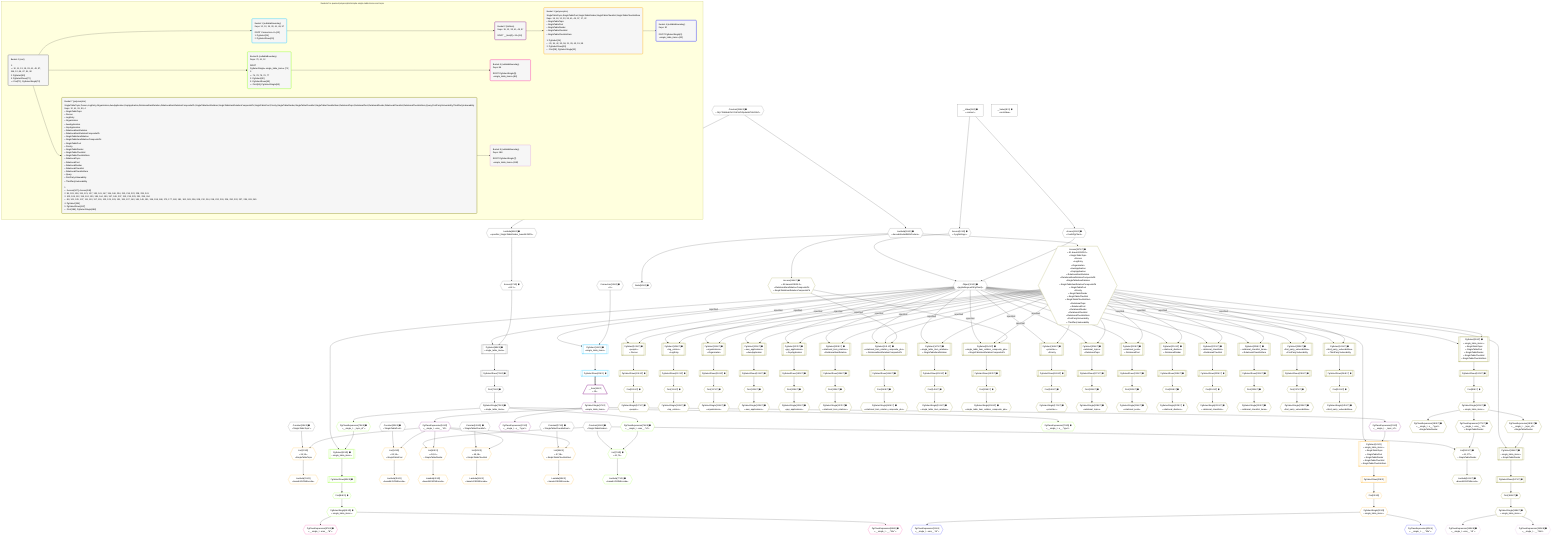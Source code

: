 %%{init: {'themeVariables': { 'fontSize': '12px'}}}%%
graph TD
    classDef path fill:#eee,stroke:#000,color:#000
    classDef plan fill:#fff,stroke-width:1px,color:#000
    classDef itemplan fill:#fff,stroke-width:2px,color:#000
    classDef unbatchedplan fill:#dff,stroke-width:1px,color:#000
    classDef sideeffectplan fill:#fcc,stroke-width:2px,color:#000
    classDef bucket fill:#f6f6f6,color:#000,stroke-width:2px,text-align:left


    %% plan dependencies
    Object12{{"Object[12∈0] ➊<br />ᐸ{pgSettings,withPgClient}ᐳ"}}:::plan
    Access10{{"Access[10∈0] ➊<br />ᐸ2.pgSettingsᐳ"}}:::plan
    Access11{{"Access[11∈0] ➊<br />ᐸ2.withPgClientᐳ"}}:::plan
    Access10 & Access11 --> Object12
    PgSelect69[["PgSelect[69∈0] ➊<br />ᐸsingle_table_itemsᐳ"]]:::plan
    Access67{{"Access[67∈0] ➊<br />ᐸ66.1ᐳ"}}:::plan
    Object12 -->|rejectNull| PgSelect69
    Access67 --> PgSelect69
    __Value2["__Value[2∈0] ➊<br />ᐸcontextᐳ"]:::plan
    __Value2 --> Access10
    __Value2 --> Access11
    Lambda66{{"Lambda[66∈0] ➊<br />ᐸspecifier_SingleTableDivider_base64JSONᐳ"}}:::plan
    Constant246{{"Constant[246∈0] ➊<br />ᐸ'WyJTaW5nbGVUYWJsZURpdmlkZXIiLDNd'ᐳ"}}:::plan
    Constant246 --> Lambda66
    Lambda66 --> Access67
    First71{{"First[71∈0] ➊"}}:::plan
    PgSelectRows72[["PgSelectRows[72∈0] ➊"]]:::plan
    PgSelectRows72 --> First71
    PgSelect69 --> PgSelectRows72
    PgSelectSingle73{{"PgSelectSingle[73∈0] ➊<br />ᐸsingle_table_itemsᐳ"}}:::plan
    First71 --> PgSelectSingle73
    Node90{{"Node[90∈0] ➊"}}:::plan
    Lambda91{{"Lambda[91∈0] ➊<br />ᐸdecodeNodeIdWithCodecsᐳ"}}:::plan
    Lambda91 --> Node90
    Constant246 --> Lambda91
    __Value4["__Value[4∈0] ➊<br />ᐸrootValueᐳ"]:::plan
    Connection13{{"Connection[13∈0] ➊<br />ᐸ9ᐳ"}}:::plan
    Constant19{{"Constant[19∈0] ➊<br />ᐸ'SingleTableTopic'ᐳ"}}:::plan
    Constant33{{"Constant[33∈0] ➊<br />ᐸ'SingleTablePost'ᐳ"}}:::plan
    Constant41{{"Constant[41∈0] ➊<br />ᐸ'SingleTableDivider'ᐳ"}}:::plan
    Constant49{{"Constant[49∈0] ➊<br />ᐸ'SingleTableChecklist'ᐳ"}}:::plan
    Constant57{{"Constant[57∈0] ➊<br />ᐸ'SingleTableChecklistItem'ᐳ"}}:::plan
    PgSelect14[["PgSelect[14∈1] ➊<br />ᐸsingle_table_itemsᐳ"]]:::plan
    Object12 & Connection13 --> PgSelect14
    PgSelectRows15[["PgSelectRows[15∈1] ➊"]]:::plan
    PgSelect14 --> PgSelectRows15
    __Item16[/"__Item[16∈2]<br />ᐸ15ᐳ"\]:::itemplan
    PgSelectRows15 ==> __Item16
    PgSelectSingle17{{"PgSelectSingle[17∈2]<br />ᐸsingle_table_itemsᐳ"}}:::plan
    __Item16 --> PgSelectSingle17
    PgClassExpression18{{"PgClassExpression[18∈2]<br />ᐸ__single_t...ems__.”id”ᐳ"}}:::plan
    PgSelectSingle17 --> PgClassExpression18
    PgClassExpression22{{"PgClassExpression[22∈2]<br />ᐸ__single_t...s__.”type”ᐳ"}}:::plan
    PgSelectSingle17 --> PgClassExpression22
    PgClassExpression23{{"PgClassExpression[23∈2]<br />ᐸ__single_t..._topic_id”ᐳ"}}:::plan
    PgSelectSingle17 --> PgClassExpression23
    List20{{"List[20∈3]<br />ᐸ19,18ᐳ<br />ᐳSingleTableTopic"}}:::plan
    Constant19 & PgClassExpression18 --> List20
    PgSelect24[["PgSelect[24∈3]<br />ᐸsingle_table_itemsᐳ<br />ᐳSingleTableTopic<br />ᐳSingleTablePost<br />ᐳSingleTableDivider<br />ᐳSingleTableChecklist<br />ᐳSingleTableChecklistItem"]]:::plan
    Object12 & PgClassExpression23 --> PgSelect24
    List34{{"List[34∈3]<br />ᐸ33,18ᐳ<br />ᐳSingleTablePost"}}:::plan
    Constant33 & PgClassExpression18 --> List34
    List42{{"List[42∈3]<br />ᐸ41,18ᐳ<br />ᐳSingleTableDivider"}}:::plan
    Constant41 & PgClassExpression18 --> List42
    List50{{"List[50∈3]<br />ᐸ49,18ᐳ<br />ᐳSingleTableChecklist"}}:::plan
    Constant49 & PgClassExpression18 --> List50
    List58{{"List[58∈3]<br />ᐸ57,18ᐳ<br />ᐳSingleTableChecklistItem"}}:::plan
    Constant57 & PgClassExpression18 --> List58
    Lambda21{{"Lambda[21∈3]<br />ᐸbase64JSONEncodeᐳ"}}:::plan
    List20 --> Lambda21
    First28{{"First[28∈3]"}}:::plan
    PgSelectRows29[["PgSelectRows[29∈3]"]]:::plan
    PgSelectRows29 --> First28
    PgSelect24 --> PgSelectRows29
    PgSelectSingle30{{"PgSelectSingle[30∈3]<br />ᐸsingle_table_itemsᐳ"}}:::plan
    First28 --> PgSelectSingle30
    Lambda35{{"Lambda[35∈3]<br />ᐸbase64JSONEncodeᐳ"}}:::plan
    List34 --> Lambda35
    Lambda43{{"Lambda[43∈3]<br />ᐸbase64JSONEncodeᐳ"}}:::plan
    List42 --> Lambda43
    Lambda51{{"Lambda[51∈3]<br />ᐸbase64JSONEncodeᐳ"}}:::plan
    List50 --> Lambda51
    Lambda59{{"Lambda[59∈3]<br />ᐸbase64JSONEncodeᐳ"}}:::plan
    List58 --> Lambda59
    PgClassExpression31{{"PgClassExpression[31∈4]<br />ᐸ__single_t...ems__.”id”ᐳ"}}:::plan
    PgSelectSingle30 --> PgClassExpression31
    PgClassExpression32{{"PgClassExpression[32∈4]<br />ᐸ__single_t...__.”title”ᐳ"}}:::plan
    PgSelectSingle30 --> PgClassExpression32
    List76{{"List[76∈5] ➊<br />ᐸ41,74ᐳ"}}:::plan
    PgClassExpression74{{"PgClassExpression[74∈5] ➊<br />ᐸ__single_t...ems__.”id”ᐳ"}}:::plan
    Constant41 & PgClassExpression74 --> List76
    PgSelect80[["PgSelect[80∈5] ➊<br />ᐸsingle_table_itemsᐳ"]]:::plan
    PgClassExpression79{{"PgClassExpression[79∈5] ➊<br />ᐸ__single_t..._topic_id”ᐳ"}}:::plan
    Object12 & PgClassExpression79 --> PgSelect80
    PgSelectSingle73 --> PgClassExpression74
    Lambda77{{"Lambda[77∈5] ➊<br />ᐸbase64JSONEncodeᐳ"}}:::plan
    List76 --> Lambda77
    PgClassExpression78{{"PgClassExpression[78∈5] ➊<br />ᐸ__single_t...s__.”type”ᐳ"}}:::plan
    PgSelectSingle73 --> PgClassExpression78
    PgSelectSingle73 --> PgClassExpression79
    First84{{"First[84∈5] ➊"}}:::plan
    PgSelectRows85[["PgSelectRows[85∈5] ➊"]]:::plan
    PgSelectRows85 --> First84
    PgSelect80 --> PgSelectRows85
    PgSelectSingle86{{"PgSelectSingle[86∈5] ➊<br />ᐸsingle_table_itemsᐳ"}}:::plan
    First84 --> PgSelectSingle86
    PgClassExpression87{{"PgClassExpression[87∈6] ➊<br />ᐸ__single_t...ems__.”id”ᐳ"}}:::plan
    PgSelectSingle86 --> PgClassExpression87
    PgClassExpression88{{"PgClassExpression[88∈6] ➊<br />ᐸ__single_t...__.”title”ᐳ"}}:::plan
    PgSelectSingle86 --> PgClassExpression88
    PgSelect141[["PgSelect[141∈7] ➊<br />ᐸrelational_item_relation_composite_pksᐳ<br />ᐳRelationalItemRelationCompositePk"]]:::plan
    Access247{{"Access[247∈7] ➊<br />ᐸ91.base64JSON.1ᐳ<br />ᐳSingleTableTopic<br />ᐳPerson<br />ᐳLogEntry<br />ᐳOrganization<br />ᐳAwsApplication<br />ᐳGcpApplication<br />ᐳRelationalItemRelation<br />ᐳRelationalItemRelationCompositePk<br />ᐳSingleTableItemRelation<br />ᐳSingleTableItemRelationCompositePk<br />ᐳSingleTablePost<br />ᐳPriority<br />ᐳSingleTableDivider<br />ᐳSingleTableChecklist<br />ᐳSingleTableChecklistItem<br />ᐳRelationalTopic<br />ᐳRelationalPost<br />ᐳRelationalDivider<br />ᐳRelationalChecklist<br />ᐳRelationalChecklistItem<br />ᐳFirstPartyVulnerability<br />ᐳThirdPartyVulnerability"}}:::plan
    Access248{{"Access[248∈7] ➊<br />ᐸ91.base64JSON.2ᐳ<br />ᐳRelationalItemRelationCompositePk<br />ᐳSingleTableItemRelationCompositePk"}}:::plan
    Object12 -->|rejectNull| PgSelect141
    Access247 -->|rejectNull| PgSelect141
    Access248 --> PgSelect141
    PgSelect154[["PgSelect[154∈7] ➊<br />ᐸsingle_table_item_relation_composite_pksᐳ<br />ᐳSingleTableItemRelationCompositePk"]]:::plan
    Object12 -->|rejectNull| PgSelect154
    Access247 -->|rejectNull| PgSelect154
    Access248 --> PgSelect154
    PgSelect95[["PgSelect[95∈7] ➊<br />ᐸsingle_table_itemsᐳ<br />ᐳSingleTableTopic<br />ᐳSingleTablePost<br />ᐳSingleTableDivider<br />ᐳSingleTableChecklist<br />ᐳSingleTableChecklistItem"]]:::plan
    Object12 -->|rejectNull| PgSelect95
    Access247 --> PgSelect95
    PgSelect103[["PgSelect[103∈7] ➊<br />ᐸpeopleᐳ<br />ᐳPerson"]]:::plan
    Object12 -->|rejectNull| PgSelect103
    Access247 --> PgSelect103
    PgSelect109[["PgSelect[109∈7] ➊<br />ᐸlog_entriesᐳ<br />ᐳLogEntry"]]:::plan
    Object12 -->|rejectNull| PgSelect109
    Access247 --> PgSelect109
    PgSelect115[["PgSelect[115∈7] ➊<br />ᐸorganizationsᐳ<br />ᐳOrganization"]]:::plan
    Object12 -->|rejectNull| PgSelect115
    Access247 --> PgSelect115
    PgSelect121[["PgSelect[121∈7] ➊<br />ᐸaws_applicationsᐳ<br />ᐳAwsApplication"]]:::plan
    Object12 -->|rejectNull| PgSelect121
    Access247 --> PgSelect121
    PgSelect127[["PgSelect[127∈7] ➊<br />ᐸgcp_applicationsᐳ<br />ᐳGcpApplication"]]:::plan
    Object12 -->|rejectNull| PgSelect127
    Access247 --> PgSelect127
    PgSelect133[["PgSelect[133∈7] ➊<br />ᐸrelational_item_relationsᐳ<br />ᐳRelationalItemRelation"]]:::plan
    Object12 -->|rejectNull| PgSelect133
    Access247 --> PgSelect133
    PgSelect147[["PgSelect[147∈7] ➊<br />ᐸsingle_table_item_relationsᐳ<br />ᐳSingleTableItemRelation"]]:::plan
    Object12 -->|rejectNull| PgSelect147
    Access247 --> PgSelect147
    PgSelect166[["PgSelect[166∈7] ➊<br />ᐸprioritiesᐳ<br />ᐳPriority"]]:::plan
    Object12 -->|rejectNull| PgSelect166
    Access247 --> PgSelect166
    List180{{"List[180∈7] ➊<br />ᐸ41,177ᐳ<br />ᐳSingleTableDivider"}}:::plan
    PgClassExpression177{{"PgClassExpression[177∈7] ➊<br />ᐸ__single_t...ems__.”id”ᐳ<br />ᐳSingleTableDivider"}}:::plan
    Constant41 & PgClassExpression177 --> List180
    PgSelect184[["PgSelect[184∈7] ➊<br />ᐸsingle_table_itemsᐳ<br />ᐳSingleTableDivider"]]:::plan
    PgClassExpression183{{"PgClassExpression[183∈7] ➊<br />ᐸ__single_t..._topic_id”ᐳ<br />ᐳSingleTableDivider"}}:::plan
    Object12 & PgClassExpression183 --> PgSelect184
    PgSelect204[["PgSelect[204∈7] ➊<br />ᐸrelational_topicsᐳ<br />ᐳRelationalTopic"]]:::plan
    Object12 -->|rejectNull| PgSelect204
    Access247 --> PgSelect204
    PgSelect210[["PgSelect[210∈7] ➊<br />ᐸrelational_postsᐳ<br />ᐳRelationalPost"]]:::plan
    Object12 -->|rejectNull| PgSelect210
    Access247 --> PgSelect210
    PgSelect216[["PgSelect[216∈7] ➊<br />ᐸrelational_dividersᐳ<br />ᐳRelationalDivider"]]:::plan
    Object12 -->|rejectNull| PgSelect216
    Access247 --> PgSelect216
    PgSelect222[["PgSelect[222∈7] ➊<br />ᐸrelational_checklistsᐳ<br />ᐳRelationalChecklist"]]:::plan
    Object12 -->|rejectNull| PgSelect222
    Access247 --> PgSelect222
    PgSelect228[["PgSelect[228∈7] ➊<br />ᐸrelational_checklist_itemsᐳ<br />ᐳRelationalChecklistItem"]]:::plan
    Object12 -->|rejectNull| PgSelect228
    Access247 --> PgSelect228
    PgSelect235[["PgSelect[235∈7] ➊<br />ᐸfirst_party_vulnerabilitiesᐳ<br />ᐳFirstPartyVulnerability"]]:::plan
    Object12 -->|rejectNull| PgSelect235
    Access247 --> PgSelect235
    PgSelect241[["PgSelect[241∈7] ➊<br />ᐸthird_party_vulnerabilitiesᐳ<br />ᐳThirdPartyVulnerability"]]:::plan
    Object12 -->|rejectNull| PgSelect241
    Access247 --> PgSelect241
    First99{{"First[99∈7] ➊"}}:::plan
    PgSelectRows100[["PgSelectRows[100∈7] ➊"]]:::plan
    PgSelectRows100 --> First99
    PgSelect95 --> PgSelectRows100
    PgSelectSingle101{{"PgSelectSingle[101∈7] ➊<br />ᐸsingle_table_itemsᐳ"}}:::plan
    First99 --> PgSelectSingle101
    First105{{"First[105∈7] ➊"}}:::plan
    PgSelectRows106[["PgSelectRows[106∈7] ➊"]]:::plan
    PgSelectRows106 --> First105
    PgSelect103 --> PgSelectRows106
    PgSelectSingle107{{"PgSelectSingle[107∈7] ➊<br />ᐸpeopleᐳ"}}:::plan
    First105 --> PgSelectSingle107
    First111{{"First[111∈7] ➊"}}:::plan
    PgSelectRows112[["PgSelectRows[112∈7] ➊"]]:::plan
    PgSelectRows112 --> First111
    PgSelect109 --> PgSelectRows112
    PgSelectSingle113{{"PgSelectSingle[113∈7] ➊<br />ᐸlog_entriesᐳ"}}:::plan
    First111 --> PgSelectSingle113
    First117{{"First[117∈7] ➊"}}:::plan
    PgSelectRows118[["PgSelectRows[118∈7] ➊"]]:::plan
    PgSelectRows118 --> First117
    PgSelect115 --> PgSelectRows118
    PgSelectSingle119{{"PgSelectSingle[119∈7] ➊<br />ᐸorganizationsᐳ"}}:::plan
    First117 --> PgSelectSingle119
    First123{{"First[123∈7] ➊"}}:::plan
    PgSelectRows124[["PgSelectRows[124∈7] ➊"]]:::plan
    PgSelectRows124 --> First123
    PgSelect121 --> PgSelectRows124
    PgSelectSingle125{{"PgSelectSingle[125∈7] ➊<br />ᐸaws_applicationsᐳ"}}:::plan
    First123 --> PgSelectSingle125
    First129{{"First[129∈7] ➊"}}:::plan
    PgSelectRows130[["PgSelectRows[130∈7] ➊"]]:::plan
    PgSelectRows130 --> First129
    PgSelect127 --> PgSelectRows130
    PgSelectSingle131{{"PgSelectSingle[131∈7] ➊<br />ᐸgcp_applicationsᐳ"}}:::plan
    First129 --> PgSelectSingle131
    First135{{"First[135∈7] ➊"}}:::plan
    PgSelectRows136[["PgSelectRows[136∈7] ➊"]]:::plan
    PgSelectRows136 --> First135
    PgSelect133 --> PgSelectRows136
    PgSelectSingle137{{"PgSelectSingle[137∈7] ➊<br />ᐸrelational_item_relationsᐳ"}}:::plan
    First135 --> PgSelectSingle137
    First143{{"First[143∈7] ➊"}}:::plan
    PgSelectRows144[["PgSelectRows[144∈7] ➊"]]:::plan
    PgSelectRows144 --> First143
    PgSelect141 --> PgSelectRows144
    PgSelectSingle145{{"PgSelectSingle[145∈7] ➊<br />ᐸrelational_item_relation_composite_pksᐳ"}}:::plan
    First143 --> PgSelectSingle145
    First149{{"First[149∈7] ➊"}}:::plan
    PgSelectRows150[["PgSelectRows[150∈7] ➊"]]:::plan
    PgSelectRows150 --> First149
    PgSelect147 --> PgSelectRows150
    PgSelectSingle151{{"PgSelectSingle[151∈7] ➊<br />ᐸsingle_table_item_relationsᐳ"}}:::plan
    First149 --> PgSelectSingle151
    First156{{"First[156∈7] ➊"}}:::plan
    PgSelectRows157[["PgSelectRows[157∈7] ➊"]]:::plan
    PgSelectRows157 --> First156
    PgSelect154 --> PgSelectRows157
    PgSelectSingle158{{"PgSelectSingle[158∈7] ➊<br />ᐸsingle_table_item_relation_composite_pksᐳ"}}:::plan
    First156 --> PgSelectSingle158
    First168{{"First[168∈7] ➊"}}:::plan
    PgSelectRows169[["PgSelectRows[169∈7] ➊"]]:::plan
    PgSelectRows169 --> First168
    PgSelect166 --> PgSelectRows169
    PgSelectSingle170{{"PgSelectSingle[170∈7] ➊<br />ᐸprioritiesᐳ"}}:::plan
    First168 --> PgSelectSingle170
    PgSelectSingle101 --> PgClassExpression177
    Lambda181{{"Lambda[181∈7] ➊<br />ᐸbase64JSONEncodeᐳ"}}:::plan
    List180 --> Lambda181
    PgClassExpression182{{"PgClassExpression[182∈7] ➊<br />ᐸ__single_t...s__.”type”ᐳ<br />ᐳSingleTableDivider"}}:::plan
    PgSelectSingle101 --> PgClassExpression182
    PgSelectSingle101 --> PgClassExpression183
    First186{{"First[186∈7] ➊"}}:::plan
    PgSelectRows187[["PgSelectRows[187∈7] ➊"]]:::plan
    PgSelectRows187 --> First186
    PgSelect184 --> PgSelectRows187
    PgSelectSingle188{{"PgSelectSingle[188∈7] ➊<br />ᐸsingle_table_itemsᐳ"}}:::plan
    First186 --> PgSelectSingle188
    First206{{"First[206∈7] ➊"}}:::plan
    PgSelectRows207[["PgSelectRows[207∈7] ➊"]]:::plan
    PgSelectRows207 --> First206
    PgSelect204 --> PgSelectRows207
    PgSelectSingle208{{"PgSelectSingle[208∈7] ➊<br />ᐸrelational_topicsᐳ"}}:::plan
    First206 --> PgSelectSingle208
    First212{{"First[212∈7] ➊"}}:::plan
    PgSelectRows213[["PgSelectRows[213∈7] ➊"]]:::plan
    PgSelectRows213 --> First212
    PgSelect210 --> PgSelectRows213
    PgSelectSingle214{{"PgSelectSingle[214∈7] ➊<br />ᐸrelational_postsᐳ"}}:::plan
    First212 --> PgSelectSingle214
    First218{{"First[218∈7] ➊"}}:::plan
    PgSelectRows219[["PgSelectRows[219∈7] ➊"]]:::plan
    PgSelectRows219 --> First218
    PgSelect216 --> PgSelectRows219
    PgSelectSingle220{{"PgSelectSingle[220∈7] ➊<br />ᐸrelational_dividersᐳ"}}:::plan
    First218 --> PgSelectSingle220
    First224{{"First[224∈7] ➊"}}:::plan
    PgSelectRows225[["PgSelectRows[225∈7] ➊"]]:::plan
    PgSelectRows225 --> First224
    PgSelect222 --> PgSelectRows225
    PgSelectSingle226{{"PgSelectSingle[226∈7] ➊<br />ᐸrelational_checklistsᐳ"}}:::plan
    First224 --> PgSelectSingle226
    First230{{"First[230∈7] ➊"}}:::plan
    PgSelectRows231[["PgSelectRows[231∈7] ➊"]]:::plan
    PgSelectRows231 --> First230
    PgSelect228 --> PgSelectRows231
    PgSelectSingle232{{"PgSelectSingle[232∈7] ➊<br />ᐸrelational_checklist_itemsᐳ"}}:::plan
    First230 --> PgSelectSingle232
    First237{{"First[237∈7] ➊"}}:::plan
    PgSelectRows238[["PgSelectRows[238∈7] ➊"]]:::plan
    PgSelectRows238 --> First237
    PgSelect235 --> PgSelectRows238
    PgSelectSingle239{{"PgSelectSingle[239∈7] ➊<br />ᐸfirst_party_vulnerabilitiesᐳ"}}:::plan
    First237 --> PgSelectSingle239
    First243{{"First[243∈7] ➊"}}:::plan
    PgSelectRows244[["PgSelectRows[244∈7] ➊"]]:::plan
    PgSelectRows244 --> First243
    PgSelect241 --> PgSelectRows244
    PgSelectSingle245{{"PgSelectSingle[245∈7] ➊<br />ᐸthird_party_vulnerabilitiesᐳ"}}:::plan
    First243 --> PgSelectSingle245
    Lambda91 --> Access247
    Lambda91 --> Access248
    PgClassExpression189{{"PgClassExpression[189∈8] ➊<br />ᐸ__single_t...ems__.”id”ᐳ"}}:::plan
    PgSelectSingle188 --> PgClassExpression189
    PgClassExpression190{{"PgClassExpression[190∈8] ➊<br />ᐸ__single_t...__.”title”ᐳ"}}:::plan
    PgSelectSingle188 --> PgClassExpression190

    %% define steps

    subgraph "Buckets for queries/polymorphic/simple-single-table-items-root-topic"
    Bucket0("Bucket 0 (root)<br /><br />1: <br />ᐳ: 10, 11, 13, 19, 33, 41, 49, 57, 246, 12, 66, 67, 91, 90<br />2: PgSelect[69]<br />3: PgSelectRows[72]<br />ᐳ: First[71], PgSelectSingle[73]"):::bucket
    classDef bucket0 stroke:#696969
    class Bucket0,__Value2,__Value4,Access10,Access11,Object12,Connection13,Constant19,Constant33,Constant41,Constant49,Constant57,Lambda66,Access67,PgSelect69,First71,PgSelectRows72,PgSelectSingle73,Node90,Lambda91,Constant246 bucket0
    Bucket1("Bucket 1 (nullableBoundary)<br />Deps: 12, 13, 19, 33, 41, 49, 57<br /><br />ROOT Connectionᐸ9ᐳ[13]<br />1: PgSelect[14]<br />2: PgSelectRows[15]"):::bucket
    classDef bucket1 stroke:#00bfff
    class Bucket1,PgSelect14,PgSelectRows15 bucket1
    Bucket2("Bucket 2 (listItem)<br />Deps: 19, 12, 33, 41, 49, 57<br /><br />ROOT __Item{2}ᐸ15ᐳ[16]"):::bucket
    classDef bucket2 stroke:#7f007f
    class Bucket2,__Item16,PgSelectSingle17,PgClassExpression18,PgClassExpression22,PgClassExpression23 bucket2
    Bucket3("Bucket 3 (polymorphic)<br />SingleTableTopic,SingleTablePost,SingleTableDivider,SingleTableChecklist,SingleTableChecklistItem<br />Deps: 19, 18, 12, 23, 33, 41, 49, 57, 17, 22<br />ᐳSingleTableTopic<br />ᐳSingleTablePost<br />ᐳSingleTableDivider<br />ᐳSingleTableChecklist<br />ᐳSingleTableChecklistItem<br /><br />1: PgSelect[24]<br />ᐳ: 20, 34, 42, 50, 58, 21, 35, 43, 51, 59<br />2: PgSelectRows[29]<br />ᐳ: First[28], PgSelectSingle[30]"):::bucket
    classDef bucket3 stroke:#ffa500
    class Bucket3,List20,Lambda21,PgSelect24,First28,PgSelectRows29,PgSelectSingle30,List34,Lambda35,List42,Lambda43,List50,Lambda51,List58,Lambda59 bucket3
    Bucket4("Bucket 4 (nullableBoundary)<br />Deps: 30<br /><br />ROOT PgSelectSingle{3}ᐸsingle_table_itemsᐳ[30]"):::bucket
    classDef bucket4 stroke:#0000ff
    class Bucket4,PgClassExpression31,PgClassExpression32 bucket4
    Bucket5("Bucket 5 (nullableBoundary)<br />Deps: 73, 41, 12<br /><br />ROOT PgSelectSingleᐸsingle_table_itemsᐳ[73]<br />1: <br />ᐳ: 74, 78, 79, 76, 77<br />2: PgSelect[80]<br />3: PgSelectRows[85]<br />ᐳ: First[84], PgSelectSingle[86]"):::bucket
    classDef bucket5 stroke:#7fff00
    class Bucket5,PgClassExpression74,List76,Lambda77,PgClassExpression78,PgClassExpression79,PgSelect80,First84,PgSelectRows85,PgSelectSingle86 bucket5
    Bucket6("Bucket 6 (nullableBoundary)<br />Deps: 86<br /><br />ROOT PgSelectSingle{5}ᐸsingle_table_itemsᐳ[86]"):::bucket
    classDef bucket6 stroke:#ff1493
    class Bucket6,PgClassExpression87,PgClassExpression88 bucket6
    Bucket7("Bucket 7 (polymorphic)<br />SingleTableTopic,Person,LogEntry,Organization,AwsApplication,GcpApplication,RelationalItemRelation,RelationalItemRelationCompositePk,SingleTableItemRelation,SingleTableItemRelationCompositePk,SingleTablePost,Priority,SingleTableDivider,SingleTableChecklist,SingleTableChecklistItem,RelationalTopic,RelationalPost,RelationalDivider,RelationalChecklist,RelationalChecklistItem,Query,FirstPartyVulnerability,ThirdPartyVulnerability<br />Deps: 12, 41, 91, 90, 4<br />ᐳSingleTableTopic<br />ᐳPerson<br />ᐳLogEntry<br />ᐳOrganization<br />ᐳAwsApplication<br />ᐳGcpApplication<br />ᐳRelationalItemRelation<br />ᐳRelationalItemRelationCompositePk<br />ᐳSingleTableItemRelation<br />ᐳSingleTableItemRelationCompositePk<br />ᐳSingleTablePost<br />ᐳPriority<br />ᐳSingleTableDivider<br />ᐳSingleTableChecklist<br />ᐳSingleTableChecklistItem<br />ᐳRelationalTopic<br />ᐳRelationalPost<br />ᐳRelationalDivider<br />ᐳRelationalChecklist<br />ᐳRelationalChecklistItem<br />ᐳQuery<br />ᐳFirstPartyVulnerability<br />ᐳThirdPartyVulnerability<br /><br />1: <br />ᐳ: Access[247], Access[248]<br />2: 95, 103, 109, 115, 121, 127, 133, 141, 147, 154, 166, 204, 210, 216, 222, 228, 235, 241<br />3: 100, 106, 112, 118, 124, 130, 136, 144, 150, 157, 169, 207, 213, 219, 225, 231, 238, 244<br />ᐳ: 99, 101, 105, 107, 111, 113, 117, 119, 123, 125, 129, 131, 135, 137, 143, 145, 149, 151, 156, 158, 168, 170, 177, 180, 181, 182, 183, 206, 208, 212, 214, 218, 220, 224, 226, 230, 232, 237, 239, 243, 245<br />4: PgSelect[184]<br />5: PgSelectRows[187]<br />ᐳ: First[186], PgSelectSingle[188]"):::bucket
    classDef bucket7 stroke:#808000
    class Bucket7,PgSelect95,First99,PgSelectRows100,PgSelectSingle101,PgSelect103,First105,PgSelectRows106,PgSelectSingle107,PgSelect109,First111,PgSelectRows112,PgSelectSingle113,PgSelect115,First117,PgSelectRows118,PgSelectSingle119,PgSelect121,First123,PgSelectRows124,PgSelectSingle125,PgSelect127,First129,PgSelectRows130,PgSelectSingle131,PgSelect133,First135,PgSelectRows136,PgSelectSingle137,PgSelect141,First143,PgSelectRows144,PgSelectSingle145,PgSelect147,First149,PgSelectRows150,PgSelectSingle151,PgSelect154,First156,PgSelectRows157,PgSelectSingle158,PgSelect166,First168,PgSelectRows169,PgSelectSingle170,PgClassExpression177,List180,Lambda181,PgClassExpression182,PgClassExpression183,PgSelect184,First186,PgSelectRows187,PgSelectSingle188,PgSelect204,First206,PgSelectRows207,PgSelectSingle208,PgSelect210,First212,PgSelectRows213,PgSelectSingle214,PgSelect216,First218,PgSelectRows219,PgSelectSingle220,PgSelect222,First224,PgSelectRows225,PgSelectSingle226,PgSelect228,First230,PgSelectRows231,PgSelectSingle232,PgSelect235,First237,PgSelectRows238,PgSelectSingle239,PgSelect241,First243,PgSelectRows244,PgSelectSingle245,Access247,Access248 bucket7
    Bucket8("Bucket 8 (nullableBoundary)<br />Deps: 188<br /><br />ROOT PgSelectSingle{7}ᐸsingle_table_itemsᐳ[188]"):::bucket
    classDef bucket8 stroke:#dda0dd
    class Bucket8,PgClassExpression189,PgClassExpression190 bucket8
    Bucket0 --> Bucket1 & Bucket5 & Bucket7
    Bucket1 --> Bucket2
    Bucket2 --> Bucket3
    Bucket3 --> Bucket4
    Bucket5 --> Bucket6
    Bucket7 --> Bucket8
    end